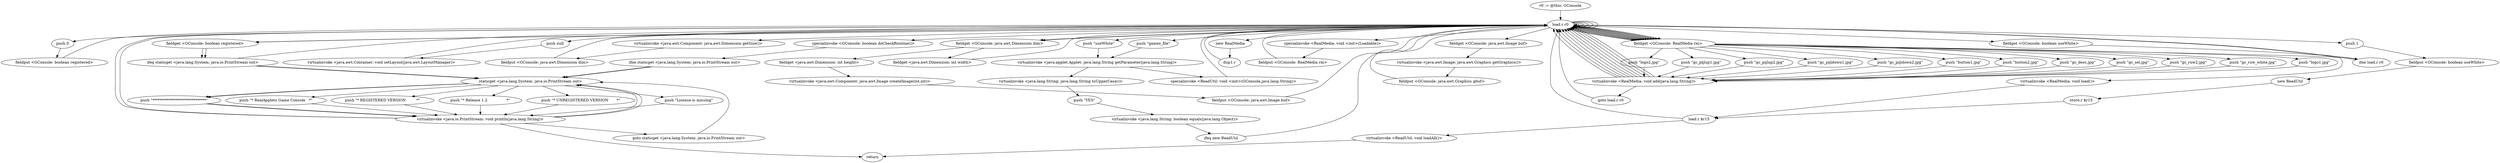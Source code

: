 digraph "" {
    "r0 := @this: GConsole"
    "load.r r0"
    "r0 := @this: GConsole"->"load.r r0";
    "push 0"
    "load.r r0"->"push 0";
    "fieldput <GConsole: boolean registered>"
    "push 0"->"fieldput <GConsole: boolean registered>";
    "fieldput <GConsole: boolean registered>"->"load.r r0";
    "fieldget <GConsole: boolean registered>"
    "load.r r0"->"fieldget <GConsole: boolean registered>";
    "ifeq staticget <java.lang.System: java.io.PrintStream out>"
    "fieldget <GConsole: boolean registered>"->"ifeq staticget <java.lang.System: java.io.PrintStream out>";
    "ifeq staticget <java.lang.System: java.io.PrintStream out>"->"load.r r0";
    "specialinvoke <GConsole: boolean doCheckRoutine()>"
    "load.r r0"->"specialinvoke <GConsole: boolean doCheckRoutine()>";
    "ifne staticget <java.lang.System: java.io.PrintStream out>"
    "specialinvoke <GConsole: boolean doCheckRoutine()>"->"ifne staticget <java.lang.System: java.io.PrintStream out>";
    "staticget <java.lang.System: java.io.PrintStream out>"
    "ifne staticget <java.lang.System: java.io.PrintStream out>"->"staticget <java.lang.System: java.io.PrintStream out>";
    "push \"License is missing\""
    "staticget <java.lang.System: java.io.PrintStream out>"->"push \"License is missing\"";
    "virtualinvoke <java.io.PrintStream: void println(java.lang.String)>"
    "push \"License is missing\""->"virtualinvoke <java.io.PrintStream: void println(java.lang.String)>";
    "return"
    "virtualinvoke <java.io.PrintStream: void println(java.lang.String)>"->"return";
    "ifne staticget <java.lang.System: java.io.PrintStream out>"->"staticget <java.lang.System: java.io.PrintStream out>";
    "push \"******************************\""
    "staticget <java.lang.System: java.io.PrintStream out>"->"push \"******************************\"";
    "push \"******************************\""->"virtualinvoke <java.io.PrintStream: void println(java.lang.String)>";
    "virtualinvoke <java.io.PrintStream: void println(java.lang.String)>"->"staticget <java.lang.System: java.io.PrintStream out>";
    "push \"* RealApplets Game Console   *\""
    "staticget <java.lang.System: java.io.PrintStream out>"->"push \"* RealApplets Game Console   *\"";
    "push \"* RealApplets Game Console   *\""->"virtualinvoke <java.io.PrintStream: void println(java.lang.String)>";
    "virtualinvoke <java.io.PrintStream: void println(java.lang.String)>"->"load.r r0";
    "load.r r0"->"fieldget <GConsole: boolean registered>";
    "fieldget <GConsole: boolean registered>"->"ifeq staticget <java.lang.System: java.io.PrintStream out>";
    "ifeq staticget <java.lang.System: java.io.PrintStream out>"->"staticget <java.lang.System: java.io.PrintStream out>";
    "push \"* REGISTERED VERSION         *\""
    "staticget <java.lang.System: java.io.PrintStream out>"->"push \"* REGISTERED VERSION         *\"";
    "push \"* REGISTERED VERSION         *\""->"virtualinvoke <java.io.PrintStream: void println(java.lang.String)>";
    "goto staticget <java.lang.System: java.io.PrintStream out>"
    "virtualinvoke <java.io.PrintStream: void println(java.lang.String)>"->"goto staticget <java.lang.System: java.io.PrintStream out>";
    "goto staticget <java.lang.System: java.io.PrintStream out>"->"staticget <java.lang.System: java.io.PrintStream out>";
    "push \"* Release 1.2                *\""
    "staticget <java.lang.System: java.io.PrintStream out>"->"push \"* Release 1.2                *\"";
    "push \"* Release 1.2                *\""->"virtualinvoke <java.io.PrintStream: void println(java.lang.String)>";
    "virtualinvoke <java.io.PrintStream: void println(java.lang.String)>"->"staticget <java.lang.System: java.io.PrintStream out>";
    "staticget <java.lang.System: java.io.PrintStream out>"->"push \"******************************\"";
    "push \"******************************\""->"virtualinvoke <java.io.PrintStream: void println(java.lang.String)>";
    "virtualinvoke <java.io.PrintStream: void println(java.lang.String)>"->"load.r r0";
    "push null"
    "load.r r0"->"push null";
    "virtualinvoke <java.awt.Container: void setLayout(java.awt.LayoutManager)>"
    "push null"->"virtualinvoke <java.awt.Container: void setLayout(java.awt.LayoutManager)>";
    "virtualinvoke <java.awt.Container: void setLayout(java.awt.LayoutManager)>"->"load.r r0";
    "load.r r0"->"load.r r0";
    "virtualinvoke <java.awt.Component: java.awt.Dimension getSize()>"
    "load.r r0"->"virtualinvoke <java.awt.Component: java.awt.Dimension getSize()>";
    "fieldput <GConsole: java.awt.Dimension dim>"
    "virtualinvoke <java.awt.Component: java.awt.Dimension getSize()>"->"fieldput <GConsole: java.awt.Dimension dim>";
    "fieldput <GConsole: java.awt.Dimension dim>"->"load.r r0";
    "load.r r0"->"load.r r0";
    "load.r r0"->"load.r r0";
    "fieldget <GConsole: java.awt.Dimension dim>"
    "load.r r0"->"fieldget <GConsole: java.awt.Dimension dim>";
    "fieldget <java.awt.Dimension: int width>"
    "fieldget <GConsole: java.awt.Dimension dim>"->"fieldget <java.awt.Dimension: int width>";
    "fieldget <java.awt.Dimension: int width>"->"load.r r0";
    "load.r r0"->"fieldget <GConsole: java.awt.Dimension dim>";
    "fieldget <java.awt.Dimension: int height>"
    "fieldget <GConsole: java.awt.Dimension dim>"->"fieldget <java.awt.Dimension: int height>";
    "virtualinvoke <java.awt.Component: java.awt.Image createImage(int,int)>"
    "fieldget <java.awt.Dimension: int height>"->"virtualinvoke <java.awt.Component: java.awt.Image createImage(int,int)>";
    "fieldput <GConsole: java.awt.Image buf>"
    "virtualinvoke <java.awt.Component: java.awt.Image createImage(int,int)>"->"fieldput <GConsole: java.awt.Image buf>";
    "fieldput <GConsole: java.awt.Image buf>"->"load.r r0";
    "load.r r0"->"load.r r0";
    "fieldget <GConsole: java.awt.Image buf>"
    "load.r r0"->"fieldget <GConsole: java.awt.Image buf>";
    "virtualinvoke <java.awt.Image: java.awt.Graphics getGraphics()>"
    "fieldget <GConsole: java.awt.Image buf>"->"virtualinvoke <java.awt.Image: java.awt.Graphics getGraphics()>";
    "fieldput <GConsole: java.awt.Graphics gbuf>"
    "virtualinvoke <java.awt.Image: java.awt.Graphics getGraphics()>"->"fieldput <GConsole: java.awt.Graphics gbuf>";
    "fieldput <GConsole: java.awt.Graphics gbuf>"->"load.r r0";
    "push \"useWhite\""
    "load.r r0"->"push \"useWhite\"";
    "virtualinvoke <java.applet.Applet: java.lang.String getParameter(java.lang.String)>"
    "push \"useWhite\""->"virtualinvoke <java.applet.Applet: java.lang.String getParameter(java.lang.String)>";
    "virtualinvoke <java.lang.String: java.lang.String toUpperCase()>"
    "virtualinvoke <java.applet.Applet: java.lang.String getParameter(java.lang.String)>"->"virtualinvoke <java.lang.String: java.lang.String toUpperCase()>";
    "push \"YES\""
    "virtualinvoke <java.lang.String: java.lang.String toUpperCase()>"->"push \"YES\"";
    "virtualinvoke <java.lang.String: boolean equals(java.lang.Object)>"
    "push \"YES\""->"virtualinvoke <java.lang.String: boolean equals(java.lang.Object)>";
    "ifeq new ReadUtil"
    "virtualinvoke <java.lang.String: boolean equals(java.lang.Object)>"->"ifeq new ReadUtil";
    "ifeq new ReadUtil"->"load.r r0";
    "push 1"
    "load.r r0"->"push 1";
    "fieldput <GConsole: boolean useWhite>"
    "push 1"->"fieldput <GConsole: boolean useWhite>";
    "new ReadUtil"
    "fieldput <GConsole: boolean useWhite>"->"new ReadUtil";
    "store.r $r15"
    "new ReadUtil"->"store.r $r15";
    "load.r $r15"
    "store.r $r15"->"load.r $r15";
    "load.r $r15"->"load.r r0";
    "load.r r0"->"load.r r0";
    "push \"games_file\""
    "load.r r0"->"push \"games_file\"";
    "push \"games_file\""->"virtualinvoke <java.applet.Applet: java.lang.String getParameter(java.lang.String)>";
    "specialinvoke <ReadUtil: void <init>(GConsole,java.lang.String)>"
    "virtualinvoke <java.applet.Applet: java.lang.String getParameter(java.lang.String)>"->"specialinvoke <ReadUtil: void <init>(GConsole,java.lang.String)>";
    "specialinvoke <ReadUtil: void <init>(GConsole,java.lang.String)>"->"load.r r0";
    "new RealMedia"
    "load.r r0"->"new RealMedia";
    "dup1.r"
    "new RealMedia"->"dup1.r";
    "dup1.r"->"load.r r0";
    "specialinvoke <RealMedia: void <init>(Loadable)>"
    "load.r r0"->"specialinvoke <RealMedia: void <init>(Loadable)>";
    "fieldput <GConsole: RealMedia rm>"
    "specialinvoke <RealMedia: void <init>(Loadable)>"->"fieldput <GConsole: RealMedia rm>";
    "fieldput <GConsole: RealMedia rm>"->"load.r r0";
    "fieldget <GConsole: RealMedia rm>"
    "load.r r0"->"fieldget <GConsole: RealMedia rm>";
    "push \"logo1.jpg\""
    "fieldget <GConsole: RealMedia rm>"->"push \"logo1.jpg\"";
    "virtualinvoke <RealMedia: void add(java.lang.String)>"
    "push \"logo1.jpg\""->"virtualinvoke <RealMedia: void add(java.lang.String)>";
    "virtualinvoke <RealMedia: void add(java.lang.String)>"->"load.r r0";
    "load.r r0"->"fieldget <GConsole: RealMedia rm>";
    "push \"logo2.jpg\""
    "fieldget <GConsole: RealMedia rm>"->"push \"logo2.jpg\"";
    "push \"logo2.jpg\""->"virtualinvoke <RealMedia: void add(java.lang.String)>";
    "virtualinvoke <RealMedia: void add(java.lang.String)>"->"load.r r0";
    "load.r r0"->"fieldget <GConsole: RealMedia rm>";
    "push \"gc_pijlup1.jpg\""
    "fieldget <GConsole: RealMedia rm>"->"push \"gc_pijlup1.jpg\"";
    "push \"gc_pijlup1.jpg\""->"virtualinvoke <RealMedia: void add(java.lang.String)>";
    "virtualinvoke <RealMedia: void add(java.lang.String)>"->"load.r r0";
    "load.r r0"->"fieldget <GConsole: RealMedia rm>";
    "push \"gc_pijlup2.jpg\""
    "fieldget <GConsole: RealMedia rm>"->"push \"gc_pijlup2.jpg\"";
    "push \"gc_pijlup2.jpg\""->"virtualinvoke <RealMedia: void add(java.lang.String)>";
    "virtualinvoke <RealMedia: void add(java.lang.String)>"->"load.r r0";
    "load.r r0"->"fieldget <GConsole: RealMedia rm>";
    "push \"gc_pijldown1.jpg\""
    "fieldget <GConsole: RealMedia rm>"->"push \"gc_pijldown1.jpg\"";
    "push \"gc_pijldown1.jpg\""->"virtualinvoke <RealMedia: void add(java.lang.String)>";
    "virtualinvoke <RealMedia: void add(java.lang.String)>"->"load.r r0";
    "load.r r0"->"fieldget <GConsole: RealMedia rm>";
    "push \"gc_pijldown2.jpg\""
    "fieldget <GConsole: RealMedia rm>"->"push \"gc_pijldown2.jpg\"";
    "push \"gc_pijldown2.jpg\""->"virtualinvoke <RealMedia: void add(java.lang.String)>";
    "virtualinvoke <RealMedia: void add(java.lang.String)>"->"load.r r0";
    "load.r r0"->"fieldget <GConsole: RealMedia rm>";
    "push \"button1.jpg\""
    "fieldget <GConsole: RealMedia rm>"->"push \"button1.jpg\"";
    "push \"button1.jpg\""->"virtualinvoke <RealMedia: void add(java.lang.String)>";
    "virtualinvoke <RealMedia: void add(java.lang.String)>"->"load.r r0";
    "load.r r0"->"fieldget <GConsole: RealMedia rm>";
    "push \"button2.jpg\""
    "fieldget <GConsole: RealMedia rm>"->"push \"button2.jpg\"";
    "push \"button2.jpg\""->"virtualinvoke <RealMedia: void add(java.lang.String)>";
    "virtualinvoke <RealMedia: void add(java.lang.String)>"->"load.r r0";
    "load.r r0"->"fieldget <GConsole: RealMedia rm>";
    "push \"gc_desc.jpg\""
    "fieldget <GConsole: RealMedia rm>"->"push \"gc_desc.jpg\"";
    "push \"gc_desc.jpg\""->"virtualinvoke <RealMedia: void add(java.lang.String)>";
    "virtualinvoke <RealMedia: void add(java.lang.String)>"->"load.r r0";
    "load.r r0"->"fieldget <GConsole: RealMedia rm>";
    "push \"gc_sel.jpg\""
    "fieldget <GConsole: RealMedia rm>"->"push \"gc_sel.jpg\"";
    "push \"gc_sel.jpg\""->"virtualinvoke <RealMedia: void add(java.lang.String)>";
    "virtualinvoke <RealMedia: void add(java.lang.String)>"->"load.r r0";
    "fieldget <GConsole: boolean useWhite>"
    "load.r r0"->"fieldget <GConsole: boolean useWhite>";
    "ifne load.r r0"
    "fieldget <GConsole: boolean useWhite>"->"ifne load.r r0";
    "ifne load.r r0"->"load.r r0";
    "load.r r0"->"fieldget <GConsole: RealMedia rm>";
    "push \"gc_ruw2.jpg\""
    "fieldget <GConsole: RealMedia rm>"->"push \"gc_ruw2.jpg\"";
    "push \"gc_ruw2.jpg\""->"virtualinvoke <RealMedia: void add(java.lang.String)>";
    "goto load.r r0"
    "virtualinvoke <RealMedia: void add(java.lang.String)>"->"goto load.r r0";
    "goto load.r r0"->"load.r r0";
    "load.r r0"->"fieldget <GConsole: RealMedia rm>";
    "virtualinvoke <RealMedia: void load()>"
    "fieldget <GConsole: RealMedia rm>"->"virtualinvoke <RealMedia: void load()>";
    "virtualinvoke <RealMedia: void load()>"->"load.r $r15";
    "virtualinvoke <ReadUtil: void loadAll()>"
    "load.r $r15"->"virtualinvoke <ReadUtil: void loadAll()>";
    "virtualinvoke <ReadUtil: void loadAll()>"->"return";
    "ifne load.r r0"->"load.r r0";
    "load.r r0"->"fieldget <GConsole: RealMedia rm>";
    "push \"gc_ruw_white.jpg\""
    "fieldget <GConsole: RealMedia rm>"->"push \"gc_ruw_white.jpg\"";
    "push \"gc_ruw_white.jpg\""->"virtualinvoke <RealMedia: void add(java.lang.String)>";
    "ifeq staticget <java.lang.System: java.io.PrintStream out>"->"staticget <java.lang.System: java.io.PrintStream out>";
    "push \"* UNREGISTERED VERSION       *\""
    "staticget <java.lang.System: java.io.PrintStream out>"->"push \"* UNREGISTERED VERSION       *\"";
    "push \"* UNREGISTERED VERSION       *\""->"virtualinvoke <java.io.PrintStream: void println(java.lang.String)>";
}
